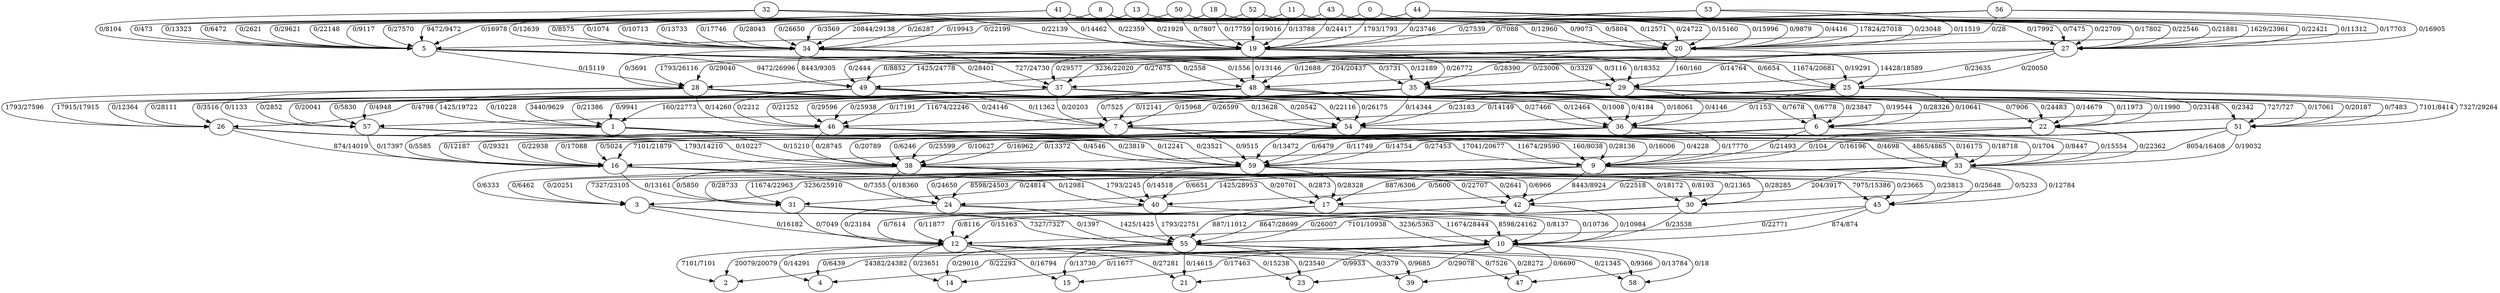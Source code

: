 digraph G
{
0
1
2
3
4
5
6
7
8
9
10
11
12
13
14
15
16
17
18
19
20
21
22
23
24
25
26
27
28
29
30
31
32
33
34
35
36
37
38
39
40
41
42
43
44
45
46
47
48
49
50
51
52
53
54
55
56
57
58
59
24 -> 10 [label=" 8598/24162"]
3 -> 55 [label=" 7327/7327"]
40 -> 12 [label=" 0/7614"]
5 -> 35 [label=" 0/3731"]
19 -> 49 [label=" 0/2444"]
31 -> 55 [label=" 0/1397"]
19 -> 37 [label=" 0/29577"]
20 -> 28 [label=" 0/29040"]
49 -> 7 [label=" 0/11362"]
55 -> 14 [label=" 0/29010"]
16 -> 17 [label=" 0/20701"]
59 -> 17 [label=" 0/28328"]
22 -> 33 [label=" 0/22362"]
54 -> 38 [label=" 0/6246"]
1 -> 38 [label=" 0/15210"]
49 -> 1 [label=" 0/10228"]
36 -> 59 [label=" 0/6479"]
17 -> 10 [label=" 0/10736"]
56 -> 20 [label=" 0/17703"]
25 -> 22 [label=" 7101/8414"]
50 -> 20 [label=" 0/24722"]
12 -> 15 [label=" 0/16794"]
5 -> 49 [label=" 9472/26996"]
27 -> 37 [label=" 204/20437"]
34 -> 28 [label=" 0/3691"]
0 -> 5 [label=" 9472/9472"]
8 -> 27 [label=" 0/17992"]
6 -> 59 [label=" 0/11749"]
16 -> 30 [label=" 0/18172"]
7 -> 16 [label=" 0/29321"]
13 -> 19 [label=" 0/21929"]
19 -> 25 [label=" 0/19291"]
27 -> 48 [label=" 0/23006"]
3 -> 10 [label=" 3236/5363"]
7 -> 59 [label=" 0/9515"]
10 -> 47 [label=" 0/13784"]
34 -> 48 [label=" 0/1556"]
25 -> 54 [label=" 0/1153"]
7 -> 38 [label=" 0/20789"]
35 -> 26 [label=" 0/3516"]
57 -> 16 [label=" 0/17397"]
34 -> 37 [label=" 727/24730"]
13 -> 34 [label=" 0/10713"]
36 -> 9 [label=" 0/17770"]
20 -> 49 [label=" 0/8852"]
37 -> 26 [label=" 0/12364"]
45 -> 55 [label=" 0/22771"]
33 -> 17 [label=" 0/22518"]
54 -> 9 [label=" 0/4228"]
33 -> 40 [label=" 0/5600"]
40 -> 55 [label=" 1793/22751"]
30 -> 55 [label=" 0/26007"]
35 -> 1 [label=" 0/9941"]
46 -> 59 [label=" 0/23521"]
57 -> 9 [label=" 11674/29590"]
40 -> 10 [label=" 0/8137"]
1 -> 33 [label=" 4865/4865"]
29 -> 46 [label=" 0/17191"]
29 -> 22 [label=" 0/11990"]
26 -> 59 [label=" 0/4546"]
37 -> 46 [label=" 0/21252"]
11 -> 27 [label=" 0/22546"]
8 -> 20 [label=" 0/5804"]
34 -> 49 [label=" 8443/9305"]
59 -> 3 [label=" 0/20251"]
12 -> 39 [label=" 0/3379"]
43 -> 27 [label=" 0/21881"]
33 -> 3 [label=" 3236/25910"]
31 -> 12 [label=" 0/7049"]
57 -> 33 [label=" 0/4698"]
24 -> 12 [label=" 0/23184"]
26 -> 9 [label=" 17041/20677"]
46 -> 33 [label=" 0/16175"]
10 -> 23 [label=" 0/29078"]
59 -> 42 [label=" 0/6966"]
52 -> 5 [label=" 0/22148"]
38 -> 31 [label=" 0/5850"]
55 -> 23 [label=" 0/23540"]
55 -> 2 [label=" 20079/20079"]
10 -> 15 [label=" 0/17463"]
42 -> 55 [label=" 8647/28699"]
59 -> 40 [label=" 0/14518"]
59 -> 45 [label=" 0/23813"]
52 -> 19 [label=" 0/19016"]
54 -> 33 [label=" 0/1704"]
38 -> 40 [label=" 1793/2245"]
9 -> 45 [label=" 0/25648"]
25 -> 46 [label=" 0/26599"]
11 -> 34 [label=" 0/26650"]
24 -> 55 [label=" 1425/1425"]
35 -> 22 [label=" 0/11973"]
38 -> 45 [label=" 0/23665"]
17 -> 55 [label=" 887/11012"]
9 -> 17 [label=" 887/6306"]
29 -> 54 [label=" 0/23183"]
34 -> 35 [label=" 0/12189"]
55 -> 47 [label=" 0/28272"]
22 -> 16 [label=" 7101/21879"]
3 -> 12 [label=" 0/16182"]
11 -> 20 [label=" 0/9879"]
49 -> 36 [label=" 0/12464"]
5 -> 28 [label=" 0/15119"]
16 -> 24 [label=" 0/7355"]
44 -> 20 [label=" 0/23048"]
48 -> 7 [label=" 0/7525"]
10 -> 14 [label=" 0/11677"]
9 -> 24 [label=" 8598/24503"]
35 -> 7 [label=" 0/12141"]
49 -> 57 [label=" 0/2852"]
37 -> 54 [label=" 0/22116"]
26 -> 16 [label=" 874/14019"]
50 -> 27 [label=" 0/7475"]
45 -> 12 [label=" 7101/10938"]
51 -> 38 [label=" 0/27453"]
33 -> 45 [label=" 0/12784"]
57 -> 38 [label=" 0/10227"]
18 -> 34 [label=" 0/17746"]
41 -> 19 [label=" 0/14462"]
16 -> 3 [label=" 0/6333"]
59 -> 31 [label=" 0/28733"]
55 -> 15 [label=" 0/13730"]
53 -> 20 [label=" 0/11519"]
48 -> 54 [label=" 0/26175"]
35 -> 54 [label=" 0/14344"]
30 -> 10 [label=" 0/23538"]
10 -> 39 [label=" 0/6690"]
51 -> 33 [label=" 0/19032"]
29 -> 6 [label=" 0/28326"]
33 -> 31 [label=" 0/24814"]
5 -> 48 [label=" 0/2558"]
29 -> 7 [label=" 0/15968"]
37 -> 57 [label=" 0/20041"]
10 -> 58 [label=" 0/18"]
25 -> 36 [label=" 0/10641"]
12 -> 47 [label=" 0/7526"]
9 -> 40 [label=" 0/6651"]
12 -> 14 [label=" 0/23651"]
50 -> 5 [label=" 0/2621"]
56 -> 19 [label=" 0/28"]
12 -> 2 [label=" 7101/7101"]
17 -> 12 [label=" 0/11877"]
27 -> 35 [label=" 0/14764"]
56 -> 34 [label=" 0/7088"]
46 -> 38 [label=" 0/28745"]
20 -> 37 [label=" 3236/22020"]
22 -> 38 [label=" 0/16962"]
51 -> 59 [label=" 0/16196"]
12 -> 23 [label=" 0/15238"]
55 -> 58 [label=" 0/9366"]
20 -> 35 [label=" 0/28390"]
43 -> 20 [label=" 0/4416"]
53 -> 34 [label=" 0/19943"]
28 -> 26 [label=" 1793/27596"]
35 -> 46 [label=" 0/25938"]
32 -> 20 [label=" 0/12960"]
27 -> 25 [label=" 0/20050"]
33 -> 30 [label=" 0/5233"]
27 -> 28 [label=" 1425/24778"]
59 -> 24 [label=" 0/24650"]
48 -> 26 [label=" 0/28111"]
44 -> 19 [label=" 0/23746"]
19 -> 48 [label=" 0/13146"]
19 -> 35 [label=" 0/26772"]
51 -> 16 [label=" 0/13372"]
5 -> 37 [label=" 0/28401"]
55 -> 21 [label=" 0/14615"]
28 -> 36 [label=" 0/27466"]
20 -> 29 [label=" 160/160"]
48 -> 46 [label=" 0/29596"]
0 -> 27 [label=" 1629/23961"]
55 -> 4 [label=" 0/6439"]
18 -> 5 [label=" 0/29621"]
27 -> 29 [label=" 0/23635"]
38 -> 17 [label=" 0/2873"]
12 -> 4 [label=" 0/14291"]
29 -> 1 [label=" 160/22773"]
19 -> 29 [label=" 0/18352"]
7 -> 33 [label=" 0/18718"]
33 -> 42 [label=" 204/3917"]
56 -> 27 [label=" 0/16905"]
10 -> 2 [label=" 24382/24382"]
16 -> 40 [label=" 0/12981"]
38 -> 30 [label=" 0/8193"]
0 -> 20 [label=" 17824/27018"]
34 -> 25 [label=" 11674/20681"]
35 -> 51 [label=" 0/20187"]
25 -> 7 [label=" 0/14149"]
46 -> 16 [label=" 0/12187"]
49 -> 26 [label=" 17915/17915"]
16 -> 42 [label=" 0/22707"]
36 -> 38 [label=" 0/25599"]
10 -> 21 [label=" 0/9933"]
9 -> 3 [label=" 7327/23105"]
43 -> 34 [label=" 0/3569"]
43 -> 19 [label=" 0/24417"]
48 -> 1 [label=" 0/21386"]
52 -> 27 [label=" 0/17802"]
37 -> 1 [label=" 3440/9629"]
44 -> 27 [label=" 0/22421"]
37 -> 22 [label=" 0/24483"]
8 -> 34 [label=" 0/1074"]
30 -> 12 [label=" 0/15163"]
25 -> 6 [label=" 0/23148"]
50 -> 19 [label=" 0/7807"]
37 -> 7 [label=" 0/20203"]
53 -> 19 [label=" 0/27539"]
38 -> 24 [label=" 0/18360"]
16 -> 45 [label=" 7975/15386"]
6 -> 9 [label=" 0/21493"]
51 -> 9 [label=" 8054/16408"]
13 -> 5 [label=" 0/6472"]
42 -> 10 [label=" 0/10984"]
1 -> 59 [label=" 0/12241"]
0 -> 34 [label=" 20844/29138"]
19 -> 28 [label=" 1793/26116"]
28 -> 54 [label=" 0/13628"]
1 -> 16 [label=" 0/5585"]
9 -> 31 [label=" 11674/22963"]
56 -> 5 [label=" 0/22199"]
50 -> 34 [label=" 0/13733"]
8 -> 19 [label=" 0/22359"]
31 -> 10 [label=" 11674/28444"]
36 -> 16 [label=" 0/17088"]
22 -> 59 [label=" 0/14754"]
43 -> 5 [label=" 0/27570"]
25 -> 51 [label=" 7327/29264"]
7 -> 9 [label=" 0/16006"]
48 -> 57 [label=" 0/5830"]
45 -> 10 [label=" 874/874"]
46 -> 9 [label=" 0/28136"]
28 -> 1 [label=" 1425/19722"]
37 -> 6 [label=" 0/6778"]
1 -> 9 [label=" 160/8038"]
53 -> 27 [label=" 0/11312"]
18 -> 20 [label=" 0/15160"]
44 -> 34 [label=" 0/26287"]
55 -> 39 [label=" 0/9685"]
49 -> 46 [label=" 0/2212"]
48 -> 22 [label=" 0/14679"]
8 -> 5 [label=" 0/13323"]
33 -> 24 [label=" 1425/28953"]
12 -> 21 [label=" 0/27281"]
6 -> 16 [label=" 0/5024"]
12 -> 58 [label=" 0/21345"]
38 -> 42 [label=" 0/2641"]
54 -> 16 [label=" 0/22938"]
18 -> 27 [label=" 0/22709"]
32 -> 5 [label=" 0/8104"]
5 -> 25 [label=" 0/6654"]
48 -> 51 [label=" 0/17061"]
52 -> 20 [label=" 0/15996"]
38 -> 3 [label=" 0/6462"]
13 -> 20 [label=" 0/12571"]
32 -> 19 [label=" 0/22139"]
6 -> 33 [label=" 0/15554"]
11 -> 5 [label=" 0/9117"]
28 -> 46 [label=" 0/14260"]
34 -> 29 [label=" 0/3116"]
9 -> 42 [label=" 8443/8924"]
25 -> 57 [label=" 11674/22246"]
28 -> 51 [label=" 0/2342"]
52 -> 34 [label=" 0/28043"]
49 -> 54 [label=" 0/20542"]
37 -> 51 [label=" 727/727"]
9 -> 30 [label=" 0/28285"]
27 -> 49 [label=" 0/27675"]
26 -> 38 [label=" 1793/14210"]
32 -> 34 [label=" 0/12639"]
54 -> 59 [label=" 0/13472"]
41 -> 5 [label=" 0/473"]
49 -> 22 [label=" 0/7906"]
48 -> 36 [label=" 0/4184"]
20 -> 25 [label=" 14428/18589"]
16 -> 31 [label=" 0/13161"]
10 -> 4 [label=" 0/22293"]
29 -> 51 [label=" 0/7483"]
28 -> 7 [label=" 0/24146"]
11 -> 19 [label=" 0/13788"]
44 -> 5 [label=" 0/16978"]
42 -> 12 [label=" 0/8116"]
37 -> 36 [label=" 0/1008"]
49 -> 6 [label=" 0/7678"]
5 -> 29 [label=" 0/3329"]
20 -> 48 [label=" 0/12688"]
48 -> 6 [label=" 0/23847"]
0 -> 19 [label=" 1793/1793"]
57 -> 59 [label=" 0/23819"]
35 -> 57 [label=" 0/4948"]
35 -> 36 [label=" 0/18061"]
22 -> 9 [label=" 0/104"]
6 -> 38 [label=" 0/10627"]
28 -> 57 [label=" 0/1133"]
29 -> 36 [label=" 0/4146"]
36 -> 33 [label=" 0/8447"]
18 -> 19 [label=" 0/17759"]
35 -> 6 [label=" 0/19544"]
41 -> 20 [label=" 0/9073"]
59 -> 30 [label=" 0/21365"]
29 -> 26 [label=" 0/4798"]
41 -> 34 [label=" 0/8575"]
}
